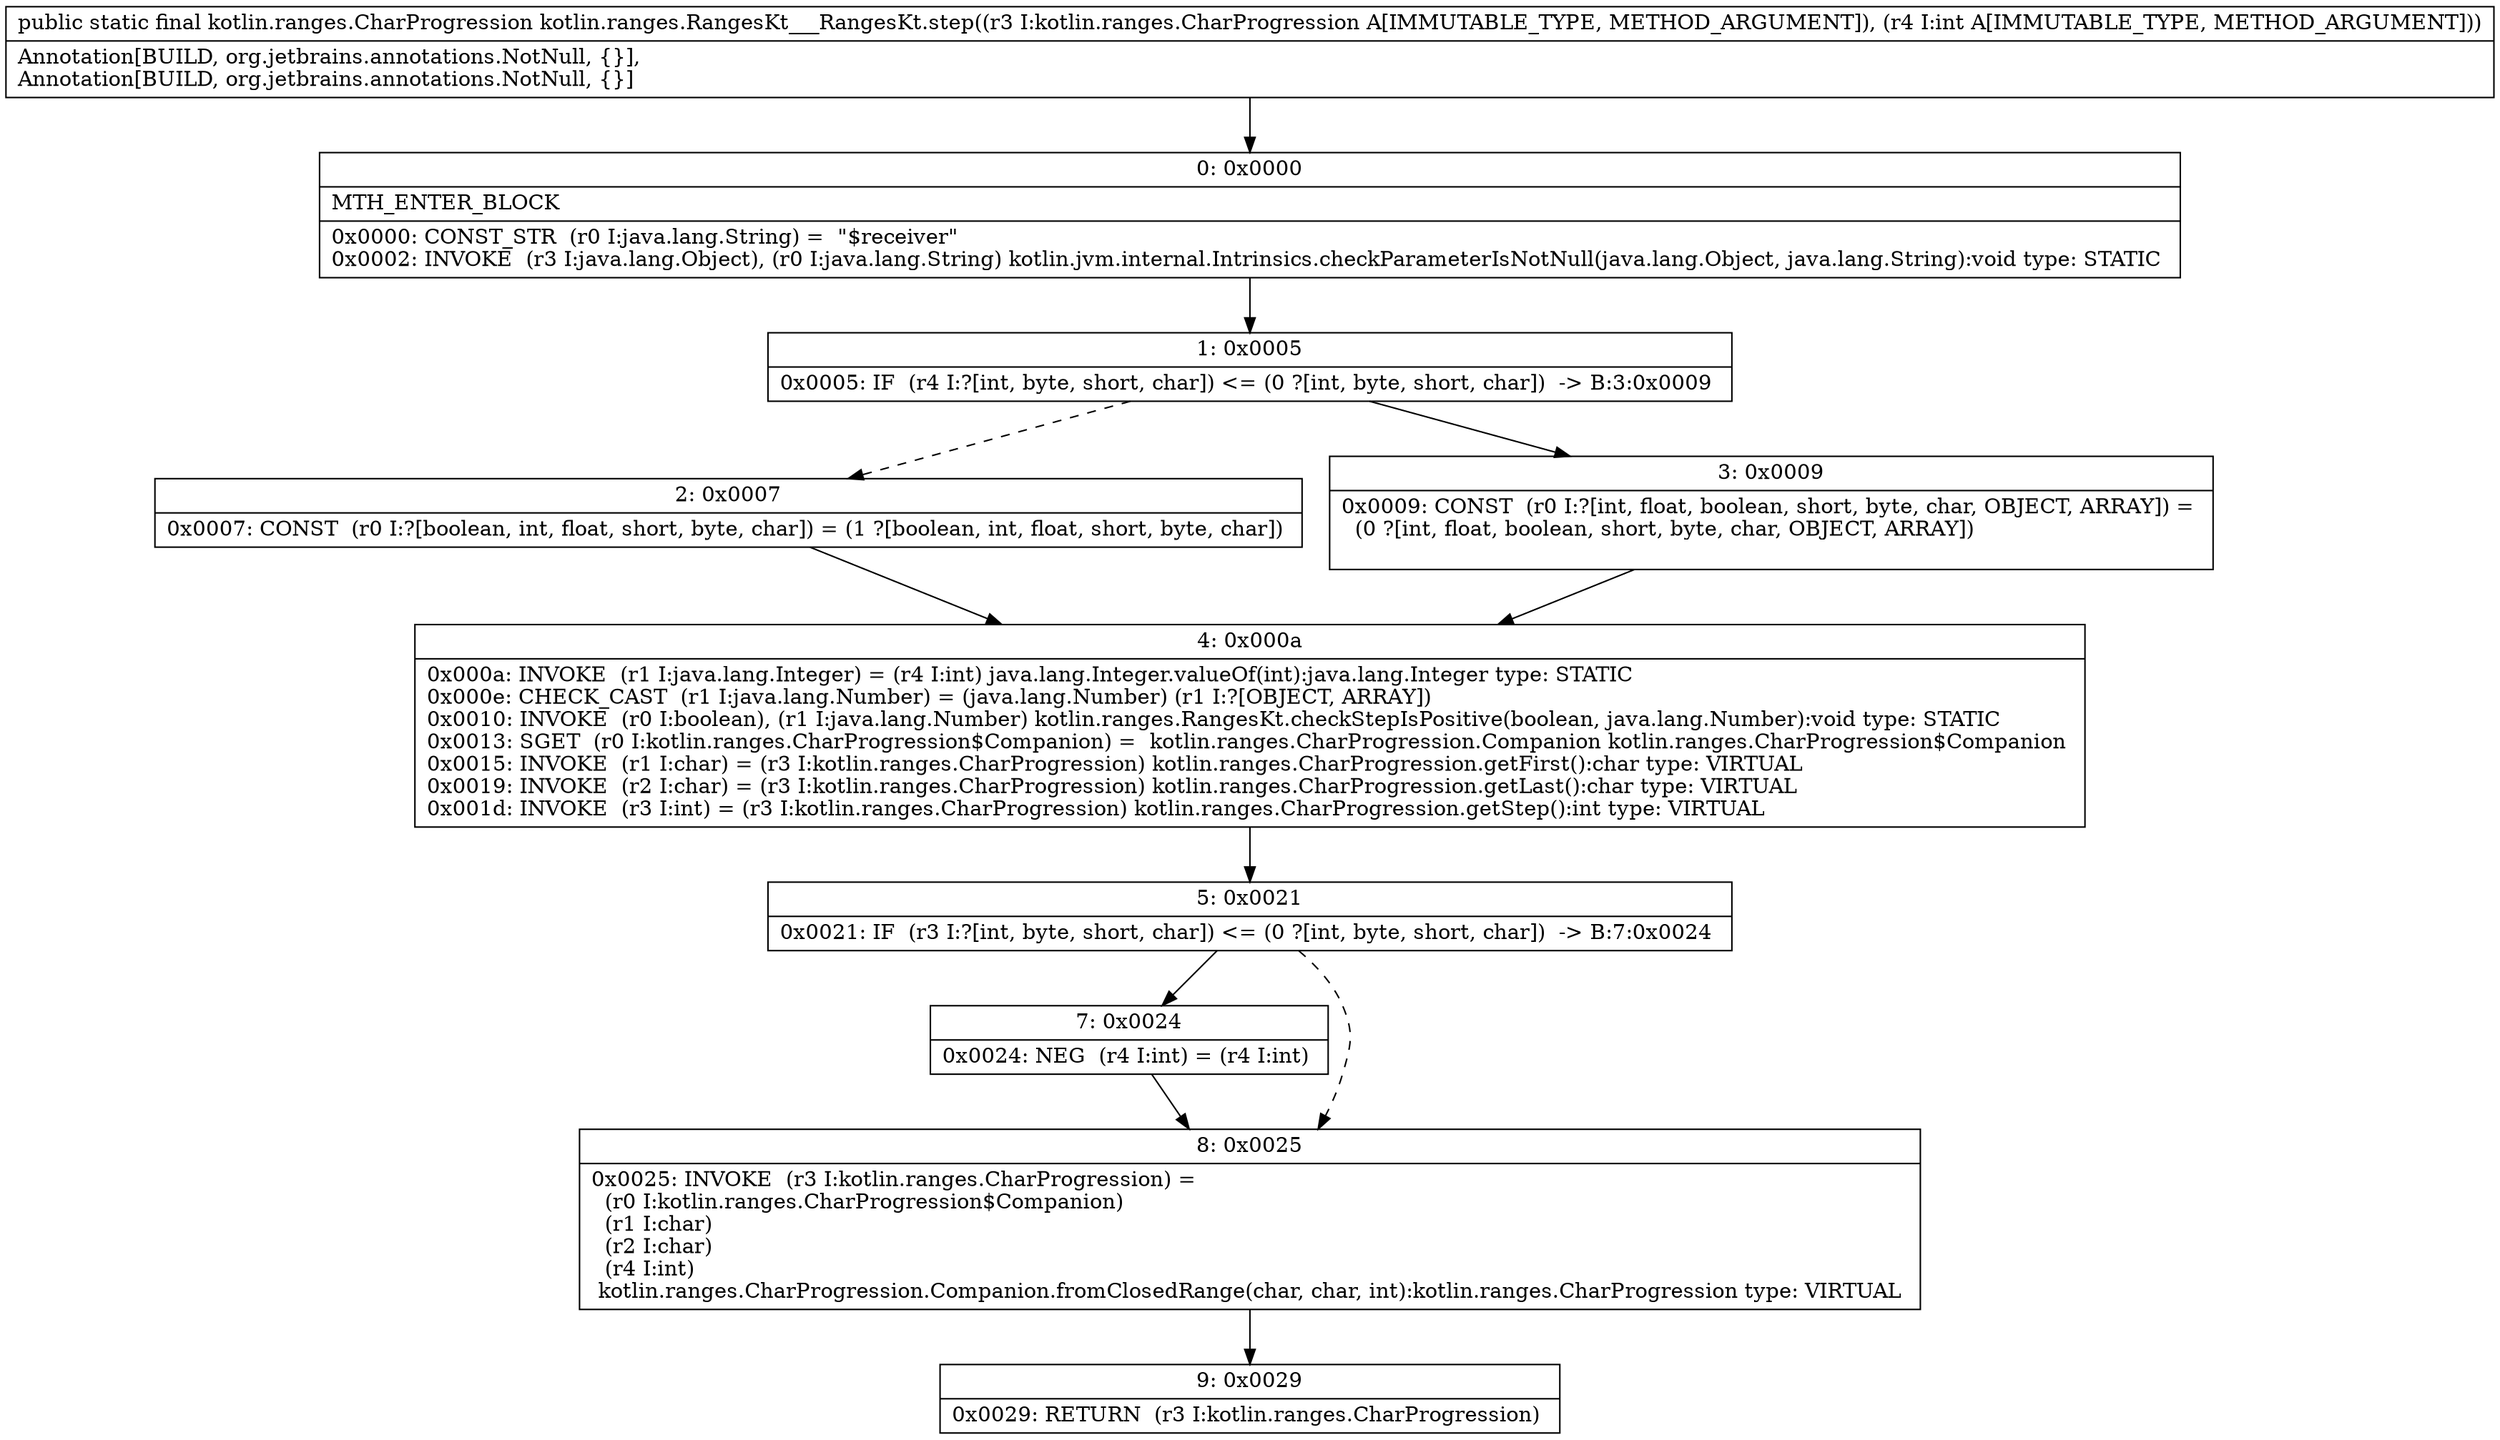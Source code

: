 digraph "CFG forkotlin.ranges.RangesKt___RangesKt.step(Lkotlin\/ranges\/CharProgression;I)Lkotlin\/ranges\/CharProgression;" {
Node_0 [shape=record,label="{0\:\ 0x0000|MTH_ENTER_BLOCK\l|0x0000: CONST_STR  (r0 I:java.lang.String) =  \"$receiver\" \l0x0002: INVOKE  (r3 I:java.lang.Object), (r0 I:java.lang.String) kotlin.jvm.internal.Intrinsics.checkParameterIsNotNull(java.lang.Object, java.lang.String):void type: STATIC \l}"];
Node_1 [shape=record,label="{1\:\ 0x0005|0x0005: IF  (r4 I:?[int, byte, short, char]) \<= (0 ?[int, byte, short, char])  \-\> B:3:0x0009 \l}"];
Node_2 [shape=record,label="{2\:\ 0x0007|0x0007: CONST  (r0 I:?[boolean, int, float, short, byte, char]) = (1 ?[boolean, int, float, short, byte, char]) \l}"];
Node_3 [shape=record,label="{3\:\ 0x0009|0x0009: CONST  (r0 I:?[int, float, boolean, short, byte, char, OBJECT, ARRAY]) = \l  (0 ?[int, float, boolean, short, byte, char, OBJECT, ARRAY])\l \l}"];
Node_4 [shape=record,label="{4\:\ 0x000a|0x000a: INVOKE  (r1 I:java.lang.Integer) = (r4 I:int) java.lang.Integer.valueOf(int):java.lang.Integer type: STATIC \l0x000e: CHECK_CAST  (r1 I:java.lang.Number) = (java.lang.Number) (r1 I:?[OBJECT, ARRAY]) \l0x0010: INVOKE  (r0 I:boolean), (r1 I:java.lang.Number) kotlin.ranges.RangesKt.checkStepIsPositive(boolean, java.lang.Number):void type: STATIC \l0x0013: SGET  (r0 I:kotlin.ranges.CharProgression$Companion) =  kotlin.ranges.CharProgression.Companion kotlin.ranges.CharProgression$Companion \l0x0015: INVOKE  (r1 I:char) = (r3 I:kotlin.ranges.CharProgression) kotlin.ranges.CharProgression.getFirst():char type: VIRTUAL \l0x0019: INVOKE  (r2 I:char) = (r3 I:kotlin.ranges.CharProgression) kotlin.ranges.CharProgression.getLast():char type: VIRTUAL \l0x001d: INVOKE  (r3 I:int) = (r3 I:kotlin.ranges.CharProgression) kotlin.ranges.CharProgression.getStep():int type: VIRTUAL \l}"];
Node_5 [shape=record,label="{5\:\ 0x0021|0x0021: IF  (r3 I:?[int, byte, short, char]) \<= (0 ?[int, byte, short, char])  \-\> B:7:0x0024 \l}"];
Node_7 [shape=record,label="{7\:\ 0x0024|0x0024: NEG  (r4 I:int) = (r4 I:int) \l}"];
Node_8 [shape=record,label="{8\:\ 0x0025|0x0025: INVOKE  (r3 I:kotlin.ranges.CharProgression) = \l  (r0 I:kotlin.ranges.CharProgression$Companion)\l  (r1 I:char)\l  (r2 I:char)\l  (r4 I:int)\l kotlin.ranges.CharProgression.Companion.fromClosedRange(char, char, int):kotlin.ranges.CharProgression type: VIRTUAL \l}"];
Node_9 [shape=record,label="{9\:\ 0x0029|0x0029: RETURN  (r3 I:kotlin.ranges.CharProgression) \l}"];
MethodNode[shape=record,label="{public static final kotlin.ranges.CharProgression kotlin.ranges.RangesKt___RangesKt.step((r3 I:kotlin.ranges.CharProgression A[IMMUTABLE_TYPE, METHOD_ARGUMENT]), (r4 I:int A[IMMUTABLE_TYPE, METHOD_ARGUMENT]))  | Annotation[BUILD, org.jetbrains.annotations.NotNull, \{\}], \lAnnotation[BUILD, org.jetbrains.annotations.NotNull, \{\}]\l}"];
MethodNode -> Node_0;
Node_0 -> Node_1;
Node_1 -> Node_2[style=dashed];
Node_1 -> Node_3;
Node_2 -> Node_4;
Node_3 -> Node_4;
Node_4 -> Node_5;
Node_5 -> Node_7;
Node_5 -> Node_8[style=dashed];
Node_7 -> Node_8;
Node_8 -> Node_9;
}

